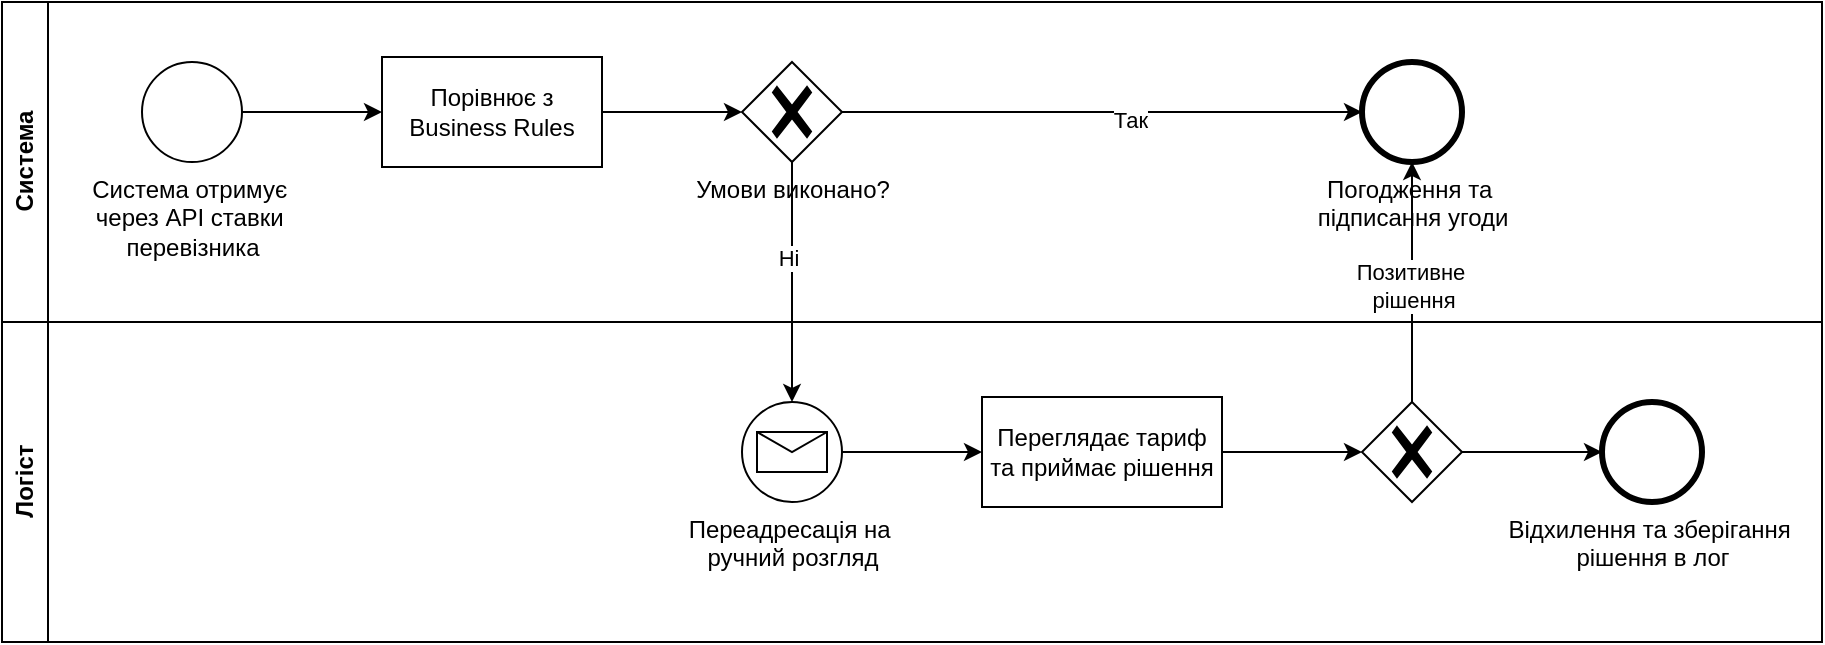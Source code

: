 <mxfile version="27.1.6">
  <diagram name="Сторінка-1" id="ytLEhvGYOJ3w0qEwgIKS">
    <mxGraphModel dx="1123" dy="710" grid="1" gridSize="10" guides="1" tooltips="1" connect="1" arrows="1" fold="1" page="1" pageScale="1" pageWidth="1169" pageHeight="827" math="0" shadow="0">
      <root>
        <mxCell id="0" />
        <mxCell id="1" parent="0" />
        <mxCell id="3pbHyQOfJEhkmRudi0SX-48" value="Система" style="swimlane;horizontal=0;whiteSpace=wrap;html=1;" vertex="1" parent="1">
          <mxGeometry x="120" y="80" width="910" height="160" as="geometry" />
        </mxCell>
        <mxCell id="3pbHyQOfJEhkmRudi0SX-51" value="Система отримує&amp;nbsp;&lt;div&gt;через API ставки&amp;nbsp;&lt;/div&gt;&lt;div&gt;перевізника&lt;/div&gt;" style="points=[[0.145,0.145,0],[0.5,0,0],[0.855,0.145,0],[1,0.5,0],[0.855,0.855,0],[0.5,1,0],[0.145,0.855,0],[0,0.5,0]];shape=mxgraph.bpmn.event;html=1;verticalLabelPosition=bottom;labelBackgroundColor=#ffffff;verticalAlign=top;align=center;perimeter=ellipsePerimeter;outlineConnect=0;aspect=fixed;outline=standard;symbol=general;" vertex="1" parent="3pbHyQOfJEhkmRudi0SX-48">
          <mxGeometry x="70" y="30" width="50" height="50" as="geometry" />
        </mxCell>
        <mxCell id="3pbHyQOfJEhkmRudi0SX-52" value="Порівнює з Business Rules" style="points=[[0.25,0,0],[0.5,0,0],[0.75,0,0],[1,0.25,0],[1,0.5,0],[1,0.75,0],[0.75,1,0],[0.5,1,0],[0.25,1,0],[0,0.75,0],[0,0.5,0],[0,0.25,0]];shape=mxgraph.bpmn.task2;whiteSpace=wrap;rectStyle=rounded;size=10;html=1;container=1;expand=0;collapsible=0;taskMarker=abstract;" vertex="1" parent="3pbHyQOfJEhkmRudi0SX-48">
          <mxGeometry x="190" y="27.5" width="110" height="55" as="geometry" />
        </mxCell>
        <mxCell id="3pbHyQOfJEhkmRudi0SX-53" style="edgeStyle=orthogonalEdgeStyle;rounded=0;orthogonalLoop=1;jettySize=auto;html=1;entryX=0;entryY=0.5;entryDx=0;entryDy=0;entryPerimeter=0;" edge="1" parent="3pbHyQOfJEhkmRudi0SX-48" source="3pbHyQOfJEhkmRudi0SX-51" target="3pbHyQOfJEhkmRudi0SX-52">
          <mxGeometry relative="1" as="geometry" />
        </mxCell>
        <mxCell id="3pbHyQOfJEhkmRudi0SX-58" style="edgeStyle=orthogonalEdgeStyle;rounded=0;orthogonalLoop=1;jettySize=auto;html=1;" edge="1" parent="3pbHyQOfJEhkmRudi0SX-48" source="3pbHyQOfJEhkmRudi0SX-54" target="3pbHyQOfJEhkmRudi0SX-57">
          <mxGeometry relative="1" as="geometry" />
        </mxCell>
        <mxCell id="3pbHyQOfJEhkmRudi0SX-59" value="Так" style="edgeLabel;html=1;align=center;verticalAlign=middle;resizable=0;points=[];" vertex="1" connectable="0" parent="3pbHyQOfJEhkmRudi0SX-58">
          <mxGeometry x="0.106" y="-4" relative="1" as="geometry">
            <mxPoint as="offset" />
          </mxGeometry>
        </mxCell>
        <mxCell id="3pbHyQOfJEhkmRudi0SX-54" value="Умови виконано?" style="points=[[0.25,0.25,0],[0.5,0,0],[0.75,0.25,0],[1,0.5,0],[0.75,0.75,0],[0.5,1,0],[0.25,0.75,0],[0,0.5,0]];shape=mxgraph.bpmn.gateway2;html=1;verticalLabelPosition=bottom;labelBackgroundColor=#ffffff;verticalAlign=top;align=center;perimeter=rhombusPerimeter;outlineConnect=0;outline=none;symbol=none;gwType=exclusive;" vertex="1" parent="3pbHyQOfJEhkmRudi0SX-48">
          <mxGeometry x="370" y="30" width="50" height="50" as="geometry" />
        </mxCell>
        <mxCell id="3pbHyQOfJEhkmRudi0SX-55" style="edgeStyle=orthogonalEdgeStyle;rounded=0;orthogonalLoop=1;jettySize=auto;html=1;entryX=0;entryY=0.5;entryDx=0;entryDy=0;entryPerimeter=0;" edge="1" parent="3pbHyQOfJEhkmRudi0SX-48" source="3pbHyQOfJEhkmRudi0SX-52" target="3pbHyQOfJEhkmRudi0SX-54">
          <mxGeometry relative="1" as="geometry" />
        </mxCell>
        <mxCell id="3pbHyQOfJEhkmRudi0SX-57" value="Погодження та&amp;nbsp;&lt;div&gt;підписання угоди&lt;/div&gt;" style="points=[[0.145,0.145,0],[0.5,0,0],[0.855,0.145,0],[1,0.5,0],[0.855,0.855,0],[0.5,1,0],[0.145,0.855,0],[0,0.5,0]];shape=mxgraph.bpmn.event;html=1;verticalLabelPosition=bottom;labelBackgroundColor=#ffffff;verticalAlign=top;align=center;perimeter=ellipsePerimeter;outlineConnect=0;aspect=fixed;outline=end;symbol=terminate2;" vertex="1" parent="3pbHyQOfJEhkmRudi0SX-48">
          <mxGeometry x="680" y="30" width="50" height="50" as="geometry" />
        </mxCell>
        <mxCell id="3pbHyQOfJEhkmRudi0SX-50" value="Логіст" style="swimlane;horizontal=0;whiteSpace=wrap;html=1;" vertex="1" parent="1">
          <mxGeometry x="120" y="240" width="910" height="160" as="geometry" />
        </mxCell>
        <mxCell id="3pbHyQOfJEhkmRudi0SX-61" value="Переадресація на&amp;nbsp;&lt;div&gt;ручний розгляд&lt;/div&gt;" style="points=[[0.145,0.145,0],[0.5,0,0],[0.855,0.145,0],[1,0.5,0],[0.855,0.855,0],[0.5,1,0],[0.145,0.855,0],[0,0.5,0]];shape=mxgraph.bpmn.event;html=1;verticalLabelPosition=bottom;labelBackgroundColor=#ffffff;verticalAlign=top;align=center;perimeter=ellipsePerimeter;outlineConnect=0;aspect=fixed;outline=standard;symbol=message;" vertex="1" parent="3pbHyQOfJEhkmRudi0SX-50">
          <mxGeometry x="370" y="40" width="50" height="50" as="geometry" />
        </mxCell>
        <mxCell id="3pbHyQOfJEhkmRudi0SX-65" value="Переглядає тариф та приймає рішення" style="points=[[0.25,0,0],[0.5,0,0],[0.75,0,0],[1,0.25,0],[1,0.5,0],[1,0.75,0],[0.75,1,0],[0.5,1,0],[0.25,1,0],[0,0.75,0],[0,0.5,0],[0,0.25,0]];shape=mxgraph.bpmn.task2;whiteSpace=wrap;rectStyle=rounded;size=10;html=1;container=1;expand=0;collapsible=0;taskMarker=abstract;" vertex="1" parent="3pbHyQOfJEhkmRudi0SX-50">
          <mxGeometry x="490" y="37.5" width="120" height="55" as="geometry" />
        </mxCell>
        <mxCell id="3pbHyQOfJEhkmRudi0SX-66" style="edgeStyle=orthogonalEdgeStyle;rounded=0;orthogonalLoop=1;jettySize=auto;html=1;entryX=0;entryY=0.5;entryDx=0;entryDy=0;entryPerimeter=0;" edge="1" parent="3pbHyQOfJEhkmRudi0SX-50" source="3pbHyQOfJEhkmRudi0SX-61" target="3pbHyQOfJEhkmRudi0SX-65">
          <mxGeometry relative="1" as="geometry" />
        </mxCell>
        <mxCell id="3pbHyQOfJEhkmRudi0SX-67" value="" style="points=[[0.25,0.25,0],[0.5,0,0],[0.75,0.25,0],[1,0.5,0],[0.75,0.75,0],[0.5,1,0],[0.25,0.75,0],[0,0.5,0]];shape=mxgraph.bpmn.gateway2;html=1;verticalLabelPosition=bottom;labelBackgroundColor=#ffffff;verticalAlign=top;align=center;perimeter=rhombusPerimeter;outlineConnect=0;outline=none;symbol=none;gwType=exclusive;" vertex="1" parent="3pbHyQOfJEhkmRudi0SX-50">
          <mxGeometry x="680" y="40" width="50" height="50" as="geometry" />
        </mxCell>
        <mxCell id="3pbHyQOfJEhkmRudi0SX-69" style="edgeStyle=orthogonalEdgeStyle;rounded=0;orthogonalLoop=1;jettySize=auto;html=1;entryX=0;entryY=0.5;entryDx=0;entryDy=0;entryPerimeter=0;" edge="1" parent="3pbHyQOfJEhkmRudi0SX-50" source="3pbHyQOfJEhkmRudi0SX-65" target="3pbHyQOfJEhkmRudi0SX-67">
          <mxGeometry relative="1" as="geometry" />
        </mxCell>
        <mxCell id="3pbHyQOfJEhkmRudi0SX-73" value="Відхилення та зберігання&amp;nbsp;&lt;div&gt;рішення в лог&lt;/div&gt;" style="points=[[0.145,0.145,0],[0.5,0,0],[0.855,0.145,0],[1,0.5,0],[0.855,0.855,0],[0.5,1,0],[0.145,0.855,0],[0,0.5,0]];shape=mxgraph.bpmn.event;html=1;verticalLabelPosition=bottom;labelBackgroundColor=#ffffff;verticalAlign=top;align=center;perimeter=ellipsePerimeter;outlineConnect=0;aspect=fixed;outline=end;symbol=terminate2;" vertex="1" parent="3pbHyQOfJEhkmRudi0SX-50">
          <mxGeometry x="800" y="40" width="50" height="50" as="geometry" />
        </mxCell>
        <mxCell id="3pbHyQOfJEhkmRudi0SX-74" style="edgeStyle=orthogonalEdgeStyle;rounded=0;orthogonalLoop=1;jettySize=auto;html=1;entryX=0;entryY=0.5;entryDx=0;entryDy=0;entryPerimeter=0;" edge="1" parent="3pbHyQOfJEhkmRudi0SX-50" source="3pbHyQOfJEhkmRudi0SX-67" target="3pbHyQOfJEhkmRudi0SX-73">
          <mxGeometry relative="1" as="geometry" />
        </mxCell>
        <mxCell id="3pbHyQOfJEhkmRudi0SX-62" style="edgeStyle=orthogonalEdgeStyle;rounded=0;orthogonalLoop=1;jettySize=auto;html=1;entryX=0.5;entryY=0;entryDx=0;entryDy=0;entryPerimeter=0;" edge="1" parent="1" source="3pbHyQOfJEhkmRudi0SX-54" target="3pbHyQOfJEhkmRudi0SX-61">
          <mxGeometry relative="1" as="geometry" />
        </mxCell>
        <mxCell id="3pbHyQOfJEhkmRudi0SX-63" value="Ні" style="edgeLabel;html=1;align=center;verticalAlign=middle;resizable=0;points=[];" vertex="1" connectable="0" parent="3pbHyQOfJEhkmRudi0SX-62">
          <mxGeometry x="-0.2" y="-2" relative="1" as="geometry">
            <mxPoint as="offset" />
          </mxGeometry>
        </mxCell>
        <mxCell id="3pbHyQOfJEhkmRudi0SX-68" style="edgeStyle=orthogonalEdgeStyle;rounded=0;orthogonalLoop=1;jettySize=auto;html=1;" edge="1" parent="1" source="3pbHyQOfJEhkmRudi0SX-67" target="3pbHyQOfJEhkmRudi0SX-57">
          <mxGeometry relative="1" as="geometry" />
        </mxCell>
        <mxCell id="3pbHyQOfJEhkmRudi0SX-72" value="Позитивне&lt;div&gt;&amp;nbsp;рішення&lt;/div&gt;" style="edgeLabel;html=1;align=center;verticalAlign=middle;resizable=0;points=[];" vertex="1" connectable="0" parent="3pbHyQOfJEhkmRudi0SX-68">
          <mxGeometry x="-0.033" y="1" relative="1" as="geometry">
            <mxPoint as="offset" />
          </mxGeometry>
        </mxCell>
      </root>
    </mxGraphModel>
  </diagram>
</mxfile>

